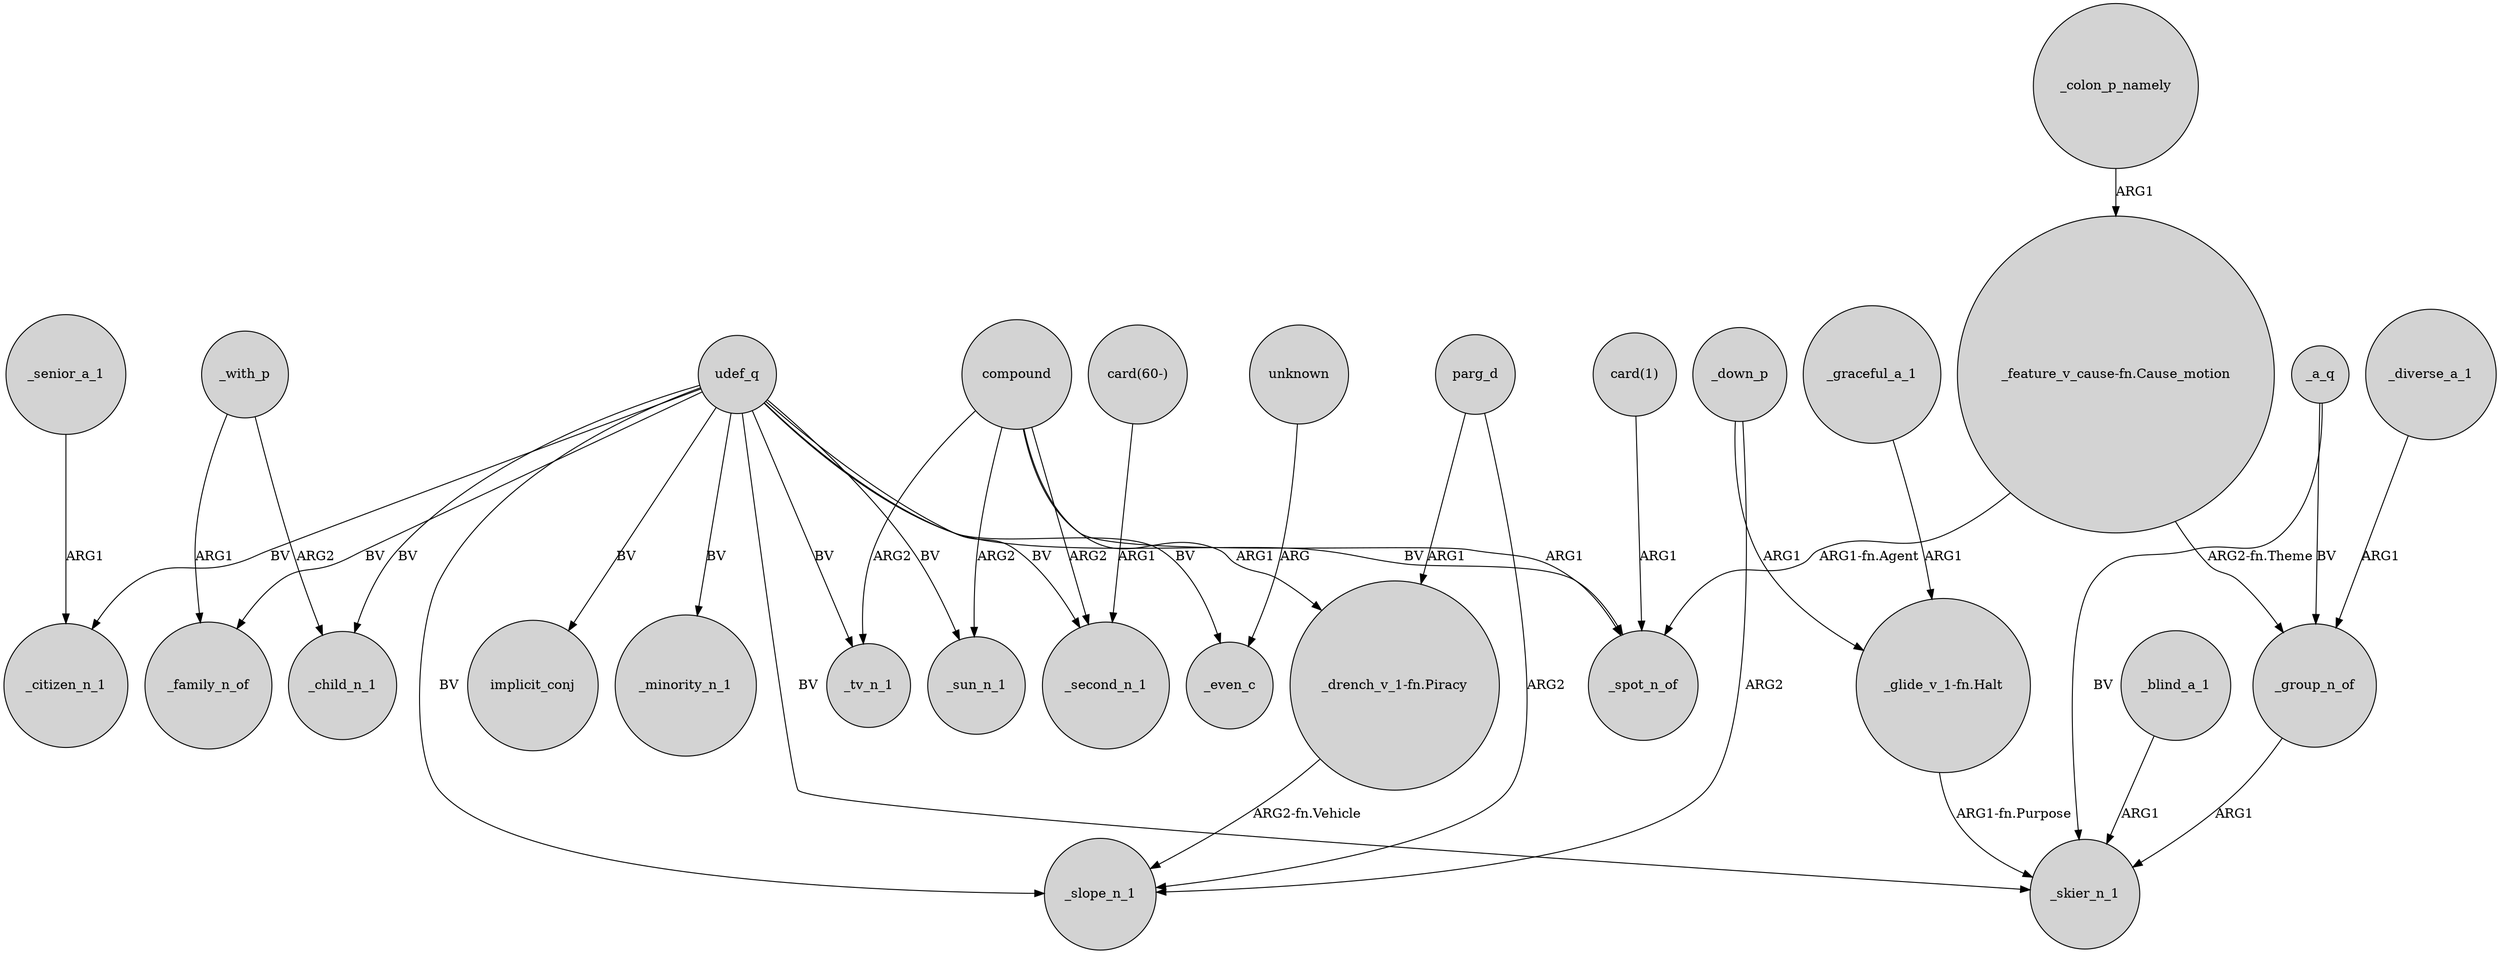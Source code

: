 digraph {
	node [shape=circle style=filled]
	udef_q -> _citizen_n_1 [label=BV]
	_group_n_of -> _skier_n_1 [label=ARG1]
	_down_p -> _slope_n_1 [label=ARG2]
	"card(60-)" -> _second_n_1 [label=ARG1]
	udef_q -> _minority_n_1 [label=BV]
	unknown -> _even_c [label=ARG]
	_graceful_a_1 -> "_glide_v_1-fn.Halt" [label=ARG1]
	compound -> _second_n_1 [label=ARG2]
	udef_q -> _second_n_1 [label=BV]
	udef_q -> _family_n_of [label=BV]
	compound -> "_drench_v_1-fn.Piracy" [label=ARG1]
	udef_q -> _sun_n_1 [label=BV]
	"_drench_v_1-fn.Piracy" -> _slope_n_1 [label="ARG2-fn.Vehicle"]
	_with_p -> _child_n_1 [label=ARG2]
	udef_q -> _skier_n_1 [label=BV]
	_a_q -> _group_n_of [label=BV]
	parg_d -> _slope_n_1 [label=ARG2]
	"_feature_v_cause-fn.Cause_motion" -> _spot_n_of [label="ARG1-fn.Agent"]
	_down_p -> "_glide_v_1-fn.Halt" [label=ARG1]
	_diverse_a_1 -> _group_n_of [label=ARG1]
	udef_q -> _slope_n_1 [label=BV]
	_blind_a_1 -> _skier_n_1 [label=ARG1]
	"_feature_v_cause-fn.Cause_motion" -> _group_n_of [label="ARG2-fn.Theme"]
	_colon_p_namely -> "_feature_v_cause-fn.Cause_motion" [label=ARG1]
	udef_q -> _tv_n_1 [label=BV]
	compound -> _tv_n_1 [label=ARG2]
	"_glide_v_1-fn.Halt" -> _skier_n_1 [label="ARG1-fn.Purpose"]
	_senior_a_1 -> _citizen_n_1 [label=ARG1]
	parg_d -> "_drench_v_1-fn.Piracy" [label=ARG1]
	"card(1)" -> _spot_n_of [label=ARG1]
	compound -> _sun_n_1 [label=ARG2]
	compound -> _spot_n_of [label=ARG1]
	udef_q -> _spot_n_of [label=BV]
	_a_q -> _skier_n_1 [label=BV]
	udef_q -> implicit_conj [label=BV]
	udef_q -> _even_c [label=BV]
	_with_p -> _family_n_of [label=ARG1]
	udef_q -> _child_n_1 [label=BV]
}

